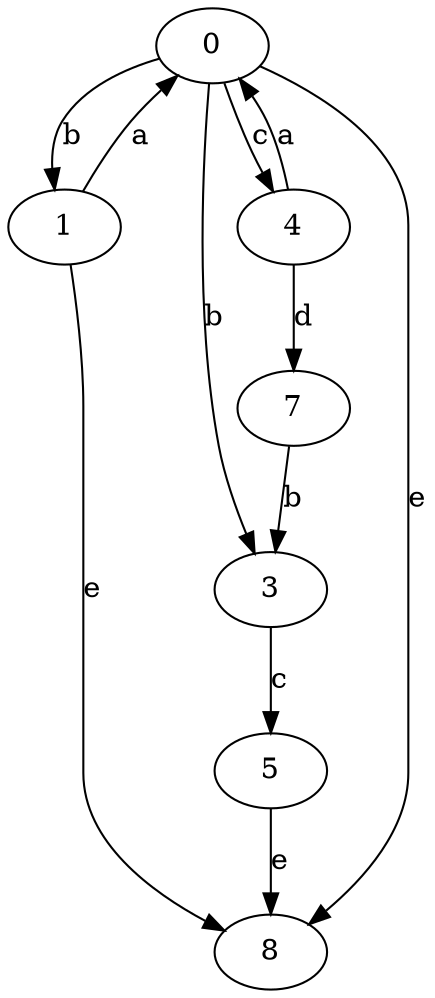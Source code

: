 strict digraph  {
0;
1;
3;
4;
5;
7;
8;
0 -> 1  [label=b];
0 -> 3  [label=b];
0 -> 4  [label=c];
0 -> 8  [label=e];
1 -> 0  [label=a];
1 -> 8  [label=e];
3 -> 5  [label=c];
4 -> 0  [label=a];
4 -> 7  [label=d];
5 -> 8  [label=e];
7 -> 3  [label=b];
}
